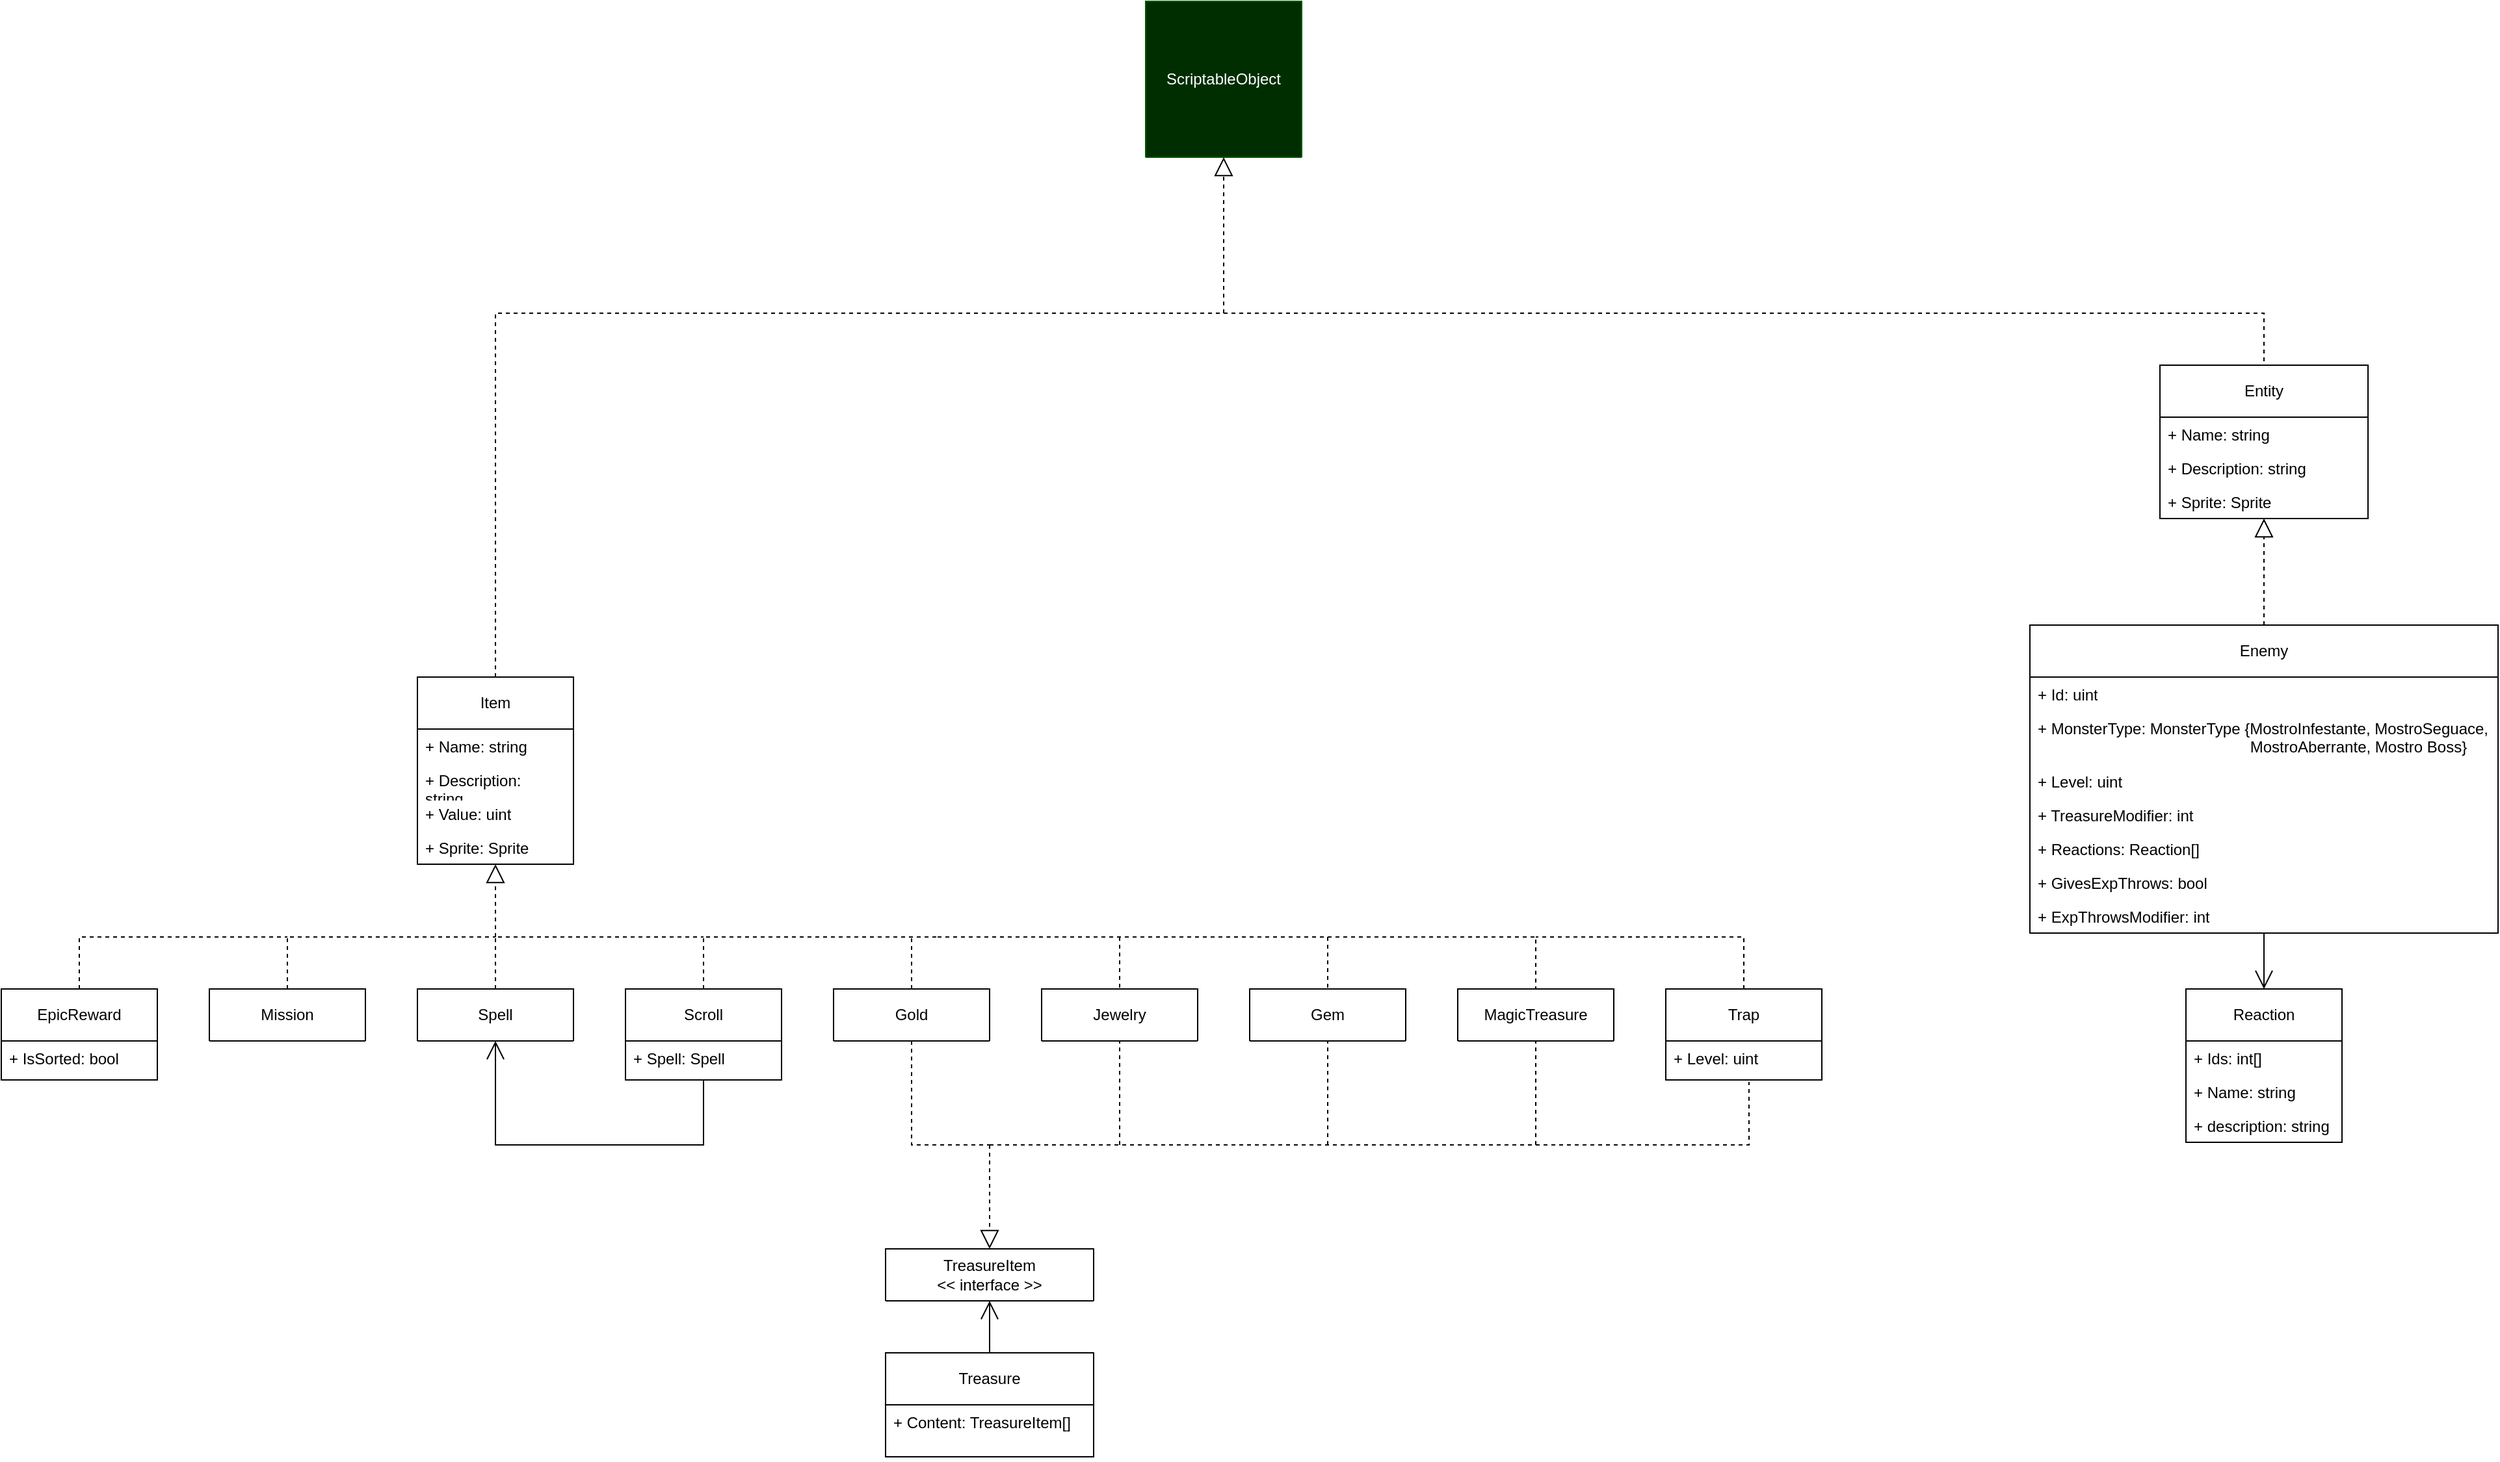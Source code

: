 <mxfile version="22.1.18" type="device">
  <diagram id="C5RBs43oDa-KdzZeNtuy" name="Page-1">
    <mxGraphModel dx="2193" dy="1845" grid="1" gridSize="10" guides="1" tooltips="1" connect="1" arrows="1" fold="1" page="0" pageScale="1" pageWidth="827" pageHeight="1169" math="0" shadow="0">
      <root>
        <mxCell id="WIyWlLk6GJQsqaUBKTNV-0" />
        <mxCell id="WIyWlLk6GJQsqaUBKTNV-1" parent="WIyWlLk6GJQsqaUBKTNV-0" />
        <mxCell id="hr4caHBQjQY3KebIRqXK-0" value="Item" style="swimlane;fontStyle=0;childLayout=stackLayout;horizontal=1;startSize=40;fillColor=none;horizontalStack=0;resizeParent=1;resizeParentMax=0;resizeLast=0;collapsible=1;marginBottom=0;whiteSpace=wrap;html=1;" parent="WIyWlLk6GJQsqaUBKTNV-1" vertex="1">
          <mxGeometry x="-80" y="80" width="120" height="144" as="geometry">
            <mxRectangle x="20" y="190" width="120" height="40" as="alternateBounds" />
          </mxGeometry>
        </mxCell>
        <mxCell id="hr4caHBQjQY3KebIRqXK-1" value="+ Name: string" style="text;strokeColor=none;fillColor=none;align=left;verticalAlign=top;spacingLeft=4;spacingRight=4;overflow=hidden;rotatable=0;points=[[0,0.5],[1,0.5]];portConstraint=eastwest;whiteSpace=wrap;html=1;" parent="hr4caHBQjQY3KebIRqXK-0" vertex="1">
          <mxGeometry y="40" width="120" height="26" as="geometry" />
        </mxCell>
        <mxCell id="hr4caHBQjQY3KebIRqXK-2" value="+ Description: string&lt;span style=&quot;white-space: pre;&quot;&gt;&#x9;&lt;/span&gt;" style="text;strokeColor=none;fillColor=none;align=left;verticalAlign=top;spacingLeft=4;spacingRight=4;overflow=hidden;rotatable=0;points=[[0,0.5],[1,0.5]];portConstraint=eastwest;whiteSpace=wrap;html=1;" parent="hr4caHBQjQY3KebIRqXK-0" vertex="1">
          <mxGeometry y="66" width="120" height="26" as="geometry" />
        </mxCell>
        <mxCell id="hr4caHBQjQY3KebIRqXK-3" value="+ Value: uint" style="text;strokeColor=none;fillColor=none;align=left;verticalAlign=top;spacingLeft=4;spacingRight=4;overflow=hidden;rotatable=0;points=[[0,0.5],[1,0.5]];portConstraint=eastwest;whiteSpace=wrap;html=1;" parent="hr4caHBQjQY3KebIRqXK-0" vertex="1">
          <mxGeometry y="92" width="120" height="26" as="geometry" />
        </mxCell>
        <mxCell id="hr4caHBQjQY3KebIRqXK-61" value="+ Sprite: Sprite" style="text;strokeColor=none;fillColor=none;align=left;verticalAlign=top;spacingLeft=4;spacingRight=4;overflow=hidden;rotatable=0;points=[[0,0.5],[1,0.5]];portConstraint=eastwest;whiteSpace=wrap;html=1;" parent="hr4caHBQjQY3KebIRqXK-0" vertex="1">
          <mxGeometry y="118" width="120" height="26" as="geometry" />
        </mxCell>
        <mxCell id="hr4caHBQjQY3KebIRqXK-4" value="Gold" style="swimlane;fontStyle=0;childLayout=stackLayout;horizontal=1;startSize=104;fillColor=none;horizontalStack=0;resizeParent=1;resizeParentMax=0;resizeLast=0;collapsible=1;marginBottom=0;whiteSpace=wrap;html=1;" parent="WIyWlLk6GJQsqaUBKTNV-1" vertex="1">
          <mxGeometry x="240" y="320" width="120" height="40" as="geometry" />
        </mxCell>
        <mxCell id="hr4caHBQjQY3KebIRqXK-8" value="Scroll" style="swimlane;fontStyle=0;childLayout=stackLayout;horizontal=1;startSize=40;fillColor=none;horizontalStack=0;resizeParent=1;resizeParentMax=0;resizeLast=0;collapsible=1;marginBottom=0;whiteSpace=wrap;html=1;" parent="WIyWlLk6GJQsqaUBKTNV-1" vertex="1">
          <mxGeometry x="80" y="320" width="120" height="70" as="geometry" />
        </mxCell>
        <mxCell id="hr4caHBQjQY3KebIRqXK-9" value="+ Spell: Spell" style="text;strokeColor=none;fillColor=none;align=left;verticalAlign=top;spacingLeft=4;spacingRight=4;overflow=hidden;rotatable=0;points=[[0,0.5],[1,0.5]];portConstraint=eastwest;whiteSpace=wrap;html=1;" parent="hr4caHBQjQY3KebIRqXK-8" vertex="1">
          <mxGeometry y="40" width="120" height="30" as="geometry" />
        </mxCell>
        <mxCell id="hr4caHBQjQY3KebIRqXK-12" value="Jewelry" style="swimlane;fontStyle=0;childLayout=stackLayout;horizontal=1;startSize=104;fillColor=none;horizontalStack=0;resizeParent=1;resizeParentMax=0;resizeLast=0;collapsible=1;marginBottom=0;whiteSpace=wrap;html=1;" parent="WIyWlLk6GJQsqaUBKTNV-1" vertex="1">
          <mxGeometry x="400" y="320" width="120" height="40" as="geometry" />
        </mxCell>
        <mxCell id="hr4caHBQjQY3KebIRqXK-20" value="Gem" style="swimlane;fontStyle=0;childLayout=stackLayout;horizontal=1;startSize=104;fillColor=none;horizontalStack=0;resizeParent=1;resizeParentMax=0;resizeLast=0;collapsible=1;marginBottom=0;whiteSpace=wrap;html=1;" parent="WIyWlLk6GJQsqaUBKTNV-1" vertex="1">
          <mxGeometry x="560" y="320" width="120" height="40" as="geometry" />
        </mxCell>
        <mxCell id="hr4caHBQjQY3KebIRqXK-21" value="MagicTreasure" style="swimlane;fontStyle=0;childLayout=stackLayout;horizontal=1;startSize=118;fillColor=none;horizontalStack=0;resizeParent=1;resizeParentMax=0;resizeLast=0;collapsible=1;marginBottom=0;whiteSpace=wrap;html=1;" parent="WIyWlLk6GJQsqaUBKTNV-1" vertex="1">
          <mxGeometry x="720" y="320" width="120" height="40" as="geometry" />
        </mxCell>
        <mxCell id="hr4caHBQjQY3KebIRqXK-26" value="" style="endArrow=none;html=1;rounded=0;exitX=0.5;exitY=0;exitDx=0;exitDy=0;dashed=1;" parent="WIyWlLk6GJQsqaUBKTNV-1" source="hr4caHBQjQY3KebIRqXK-8" edge="1">
          <mxGeometry width="50" height="50" relative="1" as="geometry">
            <mxPoint x="370" y="300" as="sourcePoint" />
            <mxPoint x="320" y="280" as="targetPoint" />
            <Array as="points">
              <mxPoint x="140" y="280" />
            </Array>
          </mxGeometry>
        </mxCell>
        <mxCell id="hr4caHBQjQY3KebIRqXK-27" value="" style="endArrow=none;html=1;rounded=0;entryX=0.5;entryY=0;entryDx=0;entryDy=0;dashed=1;" parent="WIyWlLk6GJQsqaUBKTNV-1" target="hr4caHBQjQY3KebIRqXK-21" edge="1">
          <mxGeometry width="50" height="50" relative="1" as="geometry">
            <mxPoint x="320" y="280" as="sourcePoint" />
            <mxPoint x="540" y="400" as="targetPoint" />
            <Array as="points">
              <mxPoint x="780" y="280" />
            </Array>
          </mxGeometry>
        </mxCell>
        <mxCell id="hr4caHBQjQY3KebIRqXK-28" value="" style="endArrow=none;html=1;rounded=0;entryX=0.5;entryY=0;entryDx=0;entryDy=0;dashed=1;" parent="WIyWlLk6GJQsqaUBKTNV-1" target="hr4caHBQjQY3KebIRqXK-12" edge="1">
          <mxGeometry width="50" height="50" relative="1" as="geometry">
            <mxPoint x="460" y="280" as="sourcePoint" />
            <mxPoint x="490" y="390" as="targetPoint" />
          </mxGeometry>
        </mxCell>
        <mxCell id="hr4caHBQjQY3KebIRqXK-29" value="" style="endArrow=none;html=1;rounded=0;entryX=0.5;entryY=0;entryDx=0;entryDy=0;dashed=1;" parent="WIyWlLk6GJQsqaUBKTNV-1" target="hr4caHBQjQY3KebIRqXK-20" edge="1">
          <mxGeometry width="50" height="50" relative="1" as="geometry">
            <mxPoint x="620" y="280" as="sourcePoint" />
            <mxPoint x="610" y="390" as="targetPoint" />
          </mxGeometry>
        </mxCell>
        <mxCell id="hr4caHBQjQY3KebIRqXK-30" value="Treasure" style="swimlane;fontStyle=0;childLayout=stackLayout;horizontal=1;startSize=40;fillColor=none;horizontalStack=0;resizeParent=1;resizeParentMax=0;resizeLast=0;collapsible=1;marginBottom=0;whiteSpace=wrap;html=1;" parent="WIyWlLk6GJQsqaUBKTNV-1" vertex="1">
          <mxGeometry x="280" y="600" width="160" height="80" as="geometry" />
        </mxCell>
        <mxCell id="hr4caHBQjQY3KebIRqXK-31" value="+ Content: TreasureItem[]" style="text;strokeColor=none;fillColor=none;align=left;verticalAlign=top;spacingLeft=4;spacingRight=4;overflow=hidden;rotatable=0;points=[[0,0.5],[1,0.5]];portConstraint=eastwest;whiteSpace=wrap;html=1;" parent="hr4caHBQjQY3KebIRqXK-30" vertex="1">
          <mxGeometry y="40" width="160" height="40" as="geometry" />
        </mxCell>
        <mxCell id="hr4caHBQjQY3KebIRqXK-34" value="" style="endArrow=open;endFill=1;endSize=12;html=1;rounded=0;exitX=0.5;exitY=0;exitDx=0;exitDy=0;" parent="WIyWlLk6GJQsqaUBKTNV-1" source="hr4caHBQjQY3KebIRqXK-30" target="nwda2v52jrtwHuTaS_CN-0" edge="1">
          <mxGeometry width="160" relative="1" as="geometry">
            <mxPoint x="40" y="680" as="sourcePoint" />
            <mxPoint x="190" y="700" as="targetPoint" />
          </mxGeometry>
        </mxCell>
        <mxCell id="hr4caHBQjQY3KebIRqXK-35" value="Spell" style="swimlane;fontStyle=0;childLayout=stackLayout;horizontal=1;startSize=104;fillColor=none;horizontalStack=0;resizeParent=1;resizeParentMax=0;resizeLast=0;collapsible=1;marginBottom=0;whiteSpace=wrap;html=1;" parent="WIyWlLk6GJQsqaUBKTNV-1" vertex="1">
          <mxGeometry x="-80" y="320" width="120" height="40" as="geometry" />
        </mxCell>
        <mxCell id="hr4caHBQjQY3KebIRqXK-40" value="" style="endArrow=none;html=1;rounded=0;exitX=0.5;exitY=0;exitDx=0;exitDy=0;dashed=1;" parent="WIyWlLk6GJQsqaUBKTNV-1" source="hr4caHBQjQY3KebIRqXK-35" edge="1">
          <mxGeometry width="50" height="50" relative="1" as="geometry">
            <mxPoint x="-100" y="280" as="sourcePoint" />
            <mxPoint x="140" y="280" as="targetPoint" />
            <Array as="points">
              <mxPoint x="-20" y="280" />
            </Array>
          </mxGeometry>
        </mxCell>
        <mxCell id="hr4caHBQjQY3KebIRqXK-41" value="" style="endArrow=open;endFill=1;endSize=12;html=1;rounded=0;entryX=0.5;entryY=1;entryDx=0;entryDy=0;" parent="WIyWlLk6GJQsqaUBKTNV-1" source="hr4caHBQjQY3KebIRqXK-9" target="hr4caHBQjQY3KebIRqXK-35" edge="1">
          <mxGeometry width="160" relative="1" as="geometry">
            <mxPoint x="330" y="420" as="sourcePoint" />
            <mxPoint x="130" y="470" as="targetPoint" />
            <Array as="points">
              <mxPoint x="140" y="440" />
              <mxPoint x="-20" y="440" />
            </Array>
          </mxGeometry>
        </mxCell>
        <mxCell id="hr4caHBQjQY3KebIRqXK-42" value="Trap" style="swimlane;fontStyle=0;childLayout=stackLayout;horizontal=1;startSize=40;fillColor=none;horizontalStack=0;resizeParent=1;resizeParentMax=0;resizeLast=0;collapsible=1;marginBottom=0;whiteSpace=wrap;html=1;" parent="WIyWlLk6GJQsqaUBKTNV-1" vertex="1">
          <mxGeometry x="880" y="320" width="120" height="70" as="geometry" />
        </mxCell>
        <mxCell id="hr4caHBQjQY3KebIRqXK-43" value="+ Level: uint" style="text;strokeColor=none;fillColor=none;align=left;verticalAlign=top;spacingLeft=4;spacingRight=4;overflow=hidden;rotatable=0;points=[[0,0.5],[1,0.5]];portConstraint=eastwest;whiteSpace=wrap;html=1;" parent="hr4caHBQjQY3KebIRqXK-42" vertex="1">
          <mxGeometry y="40" width="120" height="30" as="geometry" />
        </mxCell>
        <mxCell id="hr4caHBQjQY3KebIRqXK-46" value="" style="endArrow=none;html=1;rounded=0;exitX=0.5;exitY=0;exitDx=0;exitDy=0;dashed=1;" parent="WIyWlLk6GJQsqaUBKTNV-1" source="hr4caHBQjQY3KebIRqXK-42" edge="1">
          <mxGeometry width="50" height="50" relative="1" as="geometry">
            <mxPoint x="870" y="290" as="sourcePoint" />
            <mxPoint x="780" y="280" as="targetPoint" />
            <Array as="points">
              <mxPoint x="940" y="280" />
            </Array>
          </mxGeometry>
        </mxCell>
        <mxCell id="hr4caHBQjQY3KebIRqXK-47" value="Enemy" style="swimlane;fontStyle=0;childLayout=stackLayout;horizontal=1;startSize=40;fillColor=none;horizontalStack=0;resizeParent=1;resizeParentMax=0;resizeLast=0;collapsible=1;marginBottom=0;whiteSpace=wrap;html=1;" parent="WIyWlLk6GJQsqaUBKTNV-1" vertex="1">
          <mxGeometry x="1160" y="40" width="360" height="237" as="geometry" />
        </mxCell>
        <mxCell id="hr4caHBQjQY3KebIRqXK-51" value="+ Id: uint" style="text;strokeColor=none;fillColor=none;align=left;verticalAlign=top;spacingLeft=4;spacingRight=4;overflow=hidden;rotatable=0;points=[[0,0.5],[1,0.5]];portConstraint=eastwest;whiteSpace=wrap;html=1;" parent="hr4caHBQjQY3KebIRqXK-47" vertex="1">
          <mxGeometry y="40" width="360" height="26" as="geometry" />
        </mxCell>
        <mxCell id="hr4caHBQjQY3KebIRqXK-60" value="+ MonsterType: MonsterType {MostroInfestante, MostroSeguace, &lt;br&gt;&lt;span style=&quot;white-space: pre;&quot;&gt;&#x9;&lt;/span&gt;&lt;span style=&quot;white-space: pre;&quot;&gt;&#x9;&lt;/span&gt;&lt;span style=&quot;white-space: pre;&quot;&gt;&#x9;&lt;/span&gt;&lt;span style=&quot;white-space: pre;&quot;&gt;&#x9;&lt;/span&gt;&lt;span style=&quot;white-space: pre;&quot;&gt;&#x9;&lt;/span&gt;&lt;span style=&quot;white-space: pre;&quot;&gt;&#x9;&lt;/span&gt;&amp;nbsp;MostroAberrante, Mostro Boss}" style="text;strokeColor=none;fillColor=none;align=left;verticalAlign=top;spacingLeft=4;spacingRight=4;overflow=hidden;rotatable=0;points=[[0,0.5],[1,0.5]];portConstraint=eastwest;whiteSpace=wrap;html=1;" parent="hr4caHBQjQY3KebIRqXK-47" vertex="1">
          <mxGeometry y="66" width="360" height="41" as="geometry" />
        </mxCell>
        <mxCell id="hr4caHBQjQY3KebIRqXK-48" value="+ Level: uint" style="text;strokeColor=none;fillColor=none;align=left;verticalAlign=top;spacingLeft=4;spacingRight=4;overflow=hidden;rotatable=0;points=[[0,0.5],[1,0.5]];portConstraint=eastwest;whiteSpace=wrap;html=1;" parent="hr4caHBQjQY3KebIRqXK-47" vertex="1">
          <mxGeometry y="107" width="360" height="26" as="geometry" />
        </mxCell>
        <mxCell id="hr4caHBQjQY3KebIRqXK-52" value="+ TreasureModifier: int" style="text;strokeColor=none;fillColor=none;align=left;verticalAlign=top;spacingLeft=4;spacingRight=4;overflow=hidden;rotatable=0;points=[[0,0.5],[1,0.5]];portConstraint=eastwest;whiteSpace=wrap;html=1;" parent="hr4caHBQjQY3KebIRqXK-47" vertex="1">
          <mxGeometry y="133" width="360" height="26" as="geometry" />
        </mxCell>
        <mxCell id="hr4caHBQjQY3KebIRqXK-54" value="+ Reactions: Reaction[]" style="text;strokeColor=none;fillColor=none;align=left;verticalAlign=top;spacingLeft=4;spacingRight=4;overflow=hidden;rotatable=0;points=[[0,0.5],[1,0.5]];portConstraint=eastwest;whiteSpace=wrap;html=1;" parent="hr4caHBQjQY3KebIRqXK-47" vertex="1">
          <mxGeometry y="159" width="360" height="26" as="geometry" />
        </mxCell>
        <mxCell id="nwda2v52jrtwHuTaS_CN-11" value="+ GivesExpThrows: bool&amp;nbsp;" style="text;strokeColor=none;fillColor=none;align=left;verticalAlign=top;spacingLeft=4;spacingRight=4;overflow=hidden;rotatable=0;points=[[0,0.5],[1,0.5]];portConstraint=eastwest;whiteSpace=wrap;html=1;" parent="hr4caHBQjQY3KebIRqXK-47" vertex="1">
          <mxGeometry y="185" width="360" height="26" as="geometry" />
        </mxCell>
        <mxCell id="nwda2v52jrtwHuTaS_CN-12" value="+ ExpThrowsModifier: int" style="text;strokeColor=none;fillColor=none;align=left;verticalAlign=top;spacingLeft=4;spacingRight=4;overflow=hidden;rotatable=0;points=[[0,0.5],[1,0.5]];portConstraint=eastwest;whiteSpace=wrap;html=1;" parent="hr4caHBQjQY3KebIRqXK-47" vertex="1">
          <mxGeometry y="211" width="360" height="26" as="geometry" />
        </mxCell>
        <mxCell id="hr4caHBQjQY3KebIRqXK-55" value="Reaction" style="swimlane;fontStyle=0;childLayout=stackLayout;horizontal=1;startSize=40;fillColor=none;horizontalStack=0;resizeParent=1;resizeParentMax=0;resizeLast=0;collapsible=1;marginBottom=0;whiteSpace=wrap;html=1;" parent="WIyWlLk6GJQsqaUBKTNV-1" vertex="1">
          <mxGeometry x="1280" y="320" width="120" height="118" as="geometry" />
        </mxCell>
        <mxCell id="hr4caHBQjQY3KebIRqXK-56" value="+ Ids: int[]" style="text;strokeColor=none;fillColor=none;align=left;verticalAlign=top;spacingLeft=4;spacingRight=4;overflow=hidden;rotatable=0;points=[[0,0.5],[1,0.5]];portConstraint=eastwest;whiteSpace=wrap;html=1;" parent="hr4caHBQjQY3KebIRqXK-55" vertex="1">
          <mxGeometry y="40" width="120" height="26" as="geometry" />
        </mxCell>
        <mxCell id="hr4caHBQjQY3KebIRqXK-57" value="+ Name: string" style="text;strokeColor=none;fillColor=none;align=left;verticalAlign=top;spacingLeft=4;spacingRight=4;overflow=hidden;rotatable=0;points=[[0,0.5],[1,0.5]];portConstraint=eastwest;whiteSpace=wrap;html=1;" parent="hr4caHBQjQY3KebIRqXK-55" vertex="1">
          <mxGeometry y="66" width="120" height="26" as="geometry" />
        </mxCell>
        <mxCell id="hr4caHBQjQY3KebIRqXK-58" value="+ description: string" style="text;strokeColor=none;fillColor=none;align=left;verticalAlign=top;spacingLeft=4;spacingRight=4;overflow=hidden;rotatable=0;points=[[0,0.5],[1,0.5]];portConstraint=eastwest;whiteSpace=wrap;html=1;" parent="hr4caHBQjQY3KebIRqXK-55" vertex="1">
          <mxGeometry y="92" width="120" height="26" as="geometry" />
        </mxCell>
        <mxCell id="hr4caHBQjQY3KebIRqXK-59" value="" style="endArrow=open;endFill=1;endSize=12;html=1;rounded=0;" parent="WIyWlLk6GJQsqaUBKTNV-1" source="hr4caHBQjQY3KebIRqXK-47" target="hr4caHBQjQY3KebIRqXK-55" edge="1">
          <mxGeometry width="160" relative="1" as="geometry">
            <mxPoint x="1390" y="200" as="sourcePoint" />
            <mxPoint x="1550" y="200" as="targetPoint" />
          </mxGeometry>
        </mxCell>
        <mxCell id="nwda2v52jrtwHuTaS_CN-0" value="TreasureItem&lt;br&gt;&amp;lt;&amp;lt; interface &amp;gt;&amp;gt;" style="swimlane;fontStyle=0;childLayout=stackLayout;horizontal=1;startSize=118;fillColor=none;horizontalStack=0;resizeParent=1;resizeParentMax=0;resizeLast=0;collapsible=1;marginBottom=0;whiteSpace=wrap;html=1;" parent="WIyWlLk6GJQsqaUBKTNV-1" vertex="1">
          <mxGeometry x="280" y="520" width="160" height="40" as="geometry" />
        </mxCell>
        <mxCell id="nwda2v52jrtwHuTaS_CN-5" value="" style="endArrow=none;html=1;rounded=0;entryX=0.533;entryY=1.05;entryDx=0;entryDy=0;entryPerimeter=0;dashed=1;" parent="WIyWlLk6GJQsqaUBKTNV-1" target="hr4caHBQjQY3KebIRqXK-43" edge="1">
          <mxGeometry width="50" height="50" relative="1" as="geometry">
            <mxPoint x="360" y="440" as="sourcePoint" />
            <mxPoint x="640" y="470" as="targetPoint" />
            <Array as="points">
              <mxPoint x="944" y="440" />
            </Array>
          </mxGeometry>
        </mxCell>
        <mxCell id="nwda2v52jrtwHuTaS_CN-6" value="" style="endArrow=none;html=1;rounded=0;entryX=0.5;entryY=1;entryDx=0;entryDy=0;dashed=1;" parent="WIyWlLk6GJQsqaUBKTNV-1" target="hr4caHBQjQY3KebIRqXK-12" edge="1">
          <mxGeometry width="50" height="50" relative="1" as="geometry">
            <mxPoint x="460" y="440" as="sourcePoint" />
            <mxPoint x="640" y="470" as="targetPoint" />
          </mxGeometry>
        </mxCell>
        <mxCell id="nwda2v52jrtwHuTaS_CN-7" value="" style="endArrow=none;html=1;rounded=0;entryX=0.5;entryY=1;entryDx=0;entryDy=0;dashed=1;" parent="WIyWlLk6GJQsqaUBKTNV-1" target="hr4caHBQjQY3KebIRqXK-20" edge="1">
          <mxGeometry width="50" height="50" relative="1" as="geometry">
            <mxPoint x="620" y="440" as="sourcePoint" />
            <mxPoint x="640" y="470" as="targetPoint" />
          </mxGeometry>
        </mxCell>
        <mxCell id="nwda2v52jrtwHuTaS_CN-8" value="" style="endArrow=none;html=1;rounded=0;entryX=0.5;entryY=1;entryDx=0;entryDy=0;dashed=1;" parent="WIyWlLk6GJQsqaUBKTNV-1" target="hr4caHBQjQY3KebIRqXK-21" edge="1">
          <mxGeometry width="50" height="50" relative="1" as="geometry">
            <mxPoint x="780" y="440" as="sourcePoint" />
            <mxPoint x="640" y="470" as="targetPoint" />
          </mxGeometry>
        </mxCell>
        <mxCell id="nwda2v52jrtwHuTaS_CN-9" value="" style="endArrow=none;html=1;rounded=0;exitX=0.5;exitY=0;exitDx=0;exitDy=0;dashed=1;" parent="WIyWlLk6GJQsqaUBKTNV-1" source="hr4caHBQjQY3KebIRqXK-4" edge="1">
          <mxGeometry width="50" height="50" relative="1" as="geometry">
            <mxPoint x="460" y="410" as="sourcePoint" />
            <mxPoint x="300" y="280" as="targetPoint" />
          </mxGeometry>
        </mxCell>
        <mxCell id="nwda2v52jrtwHuTaS_CN-13" value="Entity" style="swimlane;fontStyle=0;childLayout=stackLayout;horizontal=1;startSize=40;fillColor=none;horizontalStack=0;resizeParent=1;resizeParentMax=0;resizeLast=0;collapsible=1;marginBottom=0;whiteSpace=wrap;html=1;" parent="WIyWlLk6GJQsqaUBKTNV-1" vertex="1">
          <mxGeometry x="1260" y="-160" width="160" height="118" as="geometry" />
        </mxCell>
        <mxCell id="nwda2v52jrtwHuTaS_CN-14" value="+ Name: string" style="text;strokeColor=none;fillColor=none;align=left;verticalAlign=top;spacingLeft=4;spacingRight=4;overflow=hidden;rotatable=0;points=[[0,0.5],[1,0.5]];portConstraint=eastwest;whiteSpace=wrap;html=1;" parent="nwda2v52jrtwHuTaS_CN-13" vertex="1">
          <mxGeometry y="40" width="160" height="26" as="geometry" />
        </mxCell>
        <mxCell id="nwda2v52jrtwHuTaS_CN-15" value="+ Description: string" style="text;strokeColor=none;fillColor=none;align=left;verticalAlign=top;spacingLeft=4;spacingRight=4;overflow=hidden;rotatable=0;points=[[0,0.5],[1,0.5]];portConstraint=eastwest;whiteSpace=wrap;html=1;" parent="nwda2v52jrtwHuTaS_CN-13" vertex="1">
          <mxGeometry y="66" width="160" height="26" as="geometry" />
        </mxCell>
        <mxCell id="nwda2v52jrtwHuTaS_CN-16" value="+ Sprite: Sprite" style="text;strokeColor=none;fillColor=none;align=left;verticalAlign=top;spacingLeft=4;spacingRight=4;overflow=hidden;rotatable=0;points=[[0,0.5],[1,0.5]];portConstraint=eastwest;whiteSpace=wrap;html=1;" parent="nwda2v52jrtwHuTaS_CN-13" vertex="1">
          <mxGeometry y="92" width="160" height="26" as="geometry" />
        </mxCell>
        <mxCell id="nwda2v52jrtwHuTaS_CN-17" value="" style="endArrow=block;dashed=1;endFill=0;endSize=12;html=1;rounded=0;" parent="WIyWlLk6GJQsqaUBKTNV-1" target="hr4caHBQjQY3KebIRqXK-0" edge="1">
          <mxGeometry width="160" relative="1" as="geometry">
            <mxPoint x="-20" y="280" as="sourcePoint" />
            <mxPoint x="350" y="300" as="targetPoint" />
          </mxGeometry>
        </mxCell>
        <mxCell id="nwda2v52jrtwHuTaS_CN-18" value="" style="endArrow=none;html=1;rounded=0;dashed=1;" parent="WIyWlLk6GJQsqaUBKTNV-1" source="hr4caHBQjQY3KebIRqXK-4" edge="1">
          <mxGeometry width="50" height="50" relative="1" as="geometry">
            <mxPoint x="250" y="320" as="sourcePoint" />
            <mxPoint x="360" y="440" as="targetPoint" />
            <Array as="points">
              <mxPoint x="300" y="440" />
            </Array>
          </mxGeometry>
        </mxCell>
        <mxCell id="nwda2v52jrtwHuTaS_CN-20" value="" style="endArrow=block;dashed=1;endFill=0;endSize=12;html=1;rounded=0;" parent="WIyWlLk6GJQsqaUBKTNV-1" target="nwda2v52jrtwHuTaS_CN-0" edge="1">
          <mxGeometry width="160" relative="1" as="geometry">
            <mxPoint x="360" y="440" as="sourcePoint" />
            <mxPoint x="570" y="470" as="targetPoint" />
          </mxGeometry>
        </mxCell>
        <mxCell id="nwda2v52jrtwHuTaS_CN-21" value="" style="endArrow=block;dashed=1;endFill=0;endSize=12;html=1;rounded=0;" parent="WIyWlLk6GJQsqaUBKTNV-1" source="hr4caHBQjQY3KebIRqXK-47" target="nwda2v52jrtwHuTaS_CN-13" edge="1">
          <mxGeometry width="160" relative="1" as="geometry">
            <mxPoint x="1230" y="-90" as="sourcePoint" />
            <mxPoint x="1390" y="-90" as="targetPoint" />
          </mxGeometry>
        </mxCell>
        <mxCell id="L_iUQDqEXSgo1vQgwNQz-5" value="ScriptableObject" style="swimlane;fontStyle=0;childLayout=stackLayout;horizontal=1;startSize=120;fillColor=#002E00;horizontalStack=0;resizeParent=1;resizeParentMax=0;resizeLast=0;collapsible=1;marginBottom=0;whiteSpace=wrap;html=1;fontColor=#ffffff;strokeColor=#005700;" parent="WIyWlLk6GJQsqaUBKTNV-1" vertex="1">
          <mxGeometry x="480" y="-440" width="120" height="120" as="geometry" />
        </mxCell>
        <mxCell id="L_iUQDqEXSgo1vQgwNQz-9" value="" style="endArrow=block;dashed=1;endFill=0;endSize=12;html=1;rounded=0;exitX=0.5;exitY=0;exitDx=0;exitDy=0;entryX=0.5;entryY=1;entryDx=0;entryDy=0;" parent="WIyWlLk6GJQsqaUBKTNV-1" source="hr4caHBQjQY3KebIRqXK-0" target="L_iUQDqEXSgo1vQgwNQz-5" edge="1">
          <mxGeometry width="160" relative="1" as="geometry">
            <mxPoint x="-20" y="50" as="sourcePoint" />
            <mxPoint x="140" y="50" as="targetPoint" />
            <Array as="points">
              <mxPoint x="-20" y="-200" />
              <mxPoint x="540" y="-200" />
            </Array>
          </mxGeometry>
        </mxCell>
        <mxCell id="L_iUQDqEXSgo1vQgwNQz-10" value="" style="endArrow=none;dashed=1;html=1;rounded=0;entryX=0.5;entryY=0;entryDx=0;entryDy=0;" parent="WIyWlLk6GJQsqaUBKTNV-1" target="nwda2v52jrtwHuTaS_CN-13" edge="1">
          <mxGeometry width="50" height="50" relative="1" as="geometry">
            <mxPoint x="540" y="-200" as="sourcePoint" />
            <mxPoint x="840" y="-210" as="targetPoint" />
            <Array as="points">
              <mxPoint x="1340" y="-200" />
            </Array>
          </mxGeometry>
        </mxCell>
        <mxCell id="j8Iz3mj2yvu3f5lBq5iC-4" value="Mission" style="swimlane;fontStyle=0;childLayout=stackLayout;horizontal=1;startSize=118;fillColor=none;horizontalStack=0;resizeParent=1;resizeParentMax=0;resizeLast=0;collapsible=1;marginBottom=0;whiteSpace=wrap;html=1;" vertex="1" parent="WIyWlLk6GJQsqaUBKTNV-1">
          <mxGeometry x="-240" y="320" width="120" height="40" as="geometry" />
        </mxCell>
        <mxCell id="j8Iz3mj2yvu3f5lBq5iC-8" value="" style="endArrow=none;dashed=1;html=1;rounded=0;exitX=0.5;exitY=0;exitDx=0;exitDy=0;" edge="1" parent="WIyWlLk6GJQsqaUBKTNV-1" source="j8Iz3mj2yvu3f5lBq5iC-4">
          <mxGeometry width="50" height="50" relative="1" as="geometry">
            <mxPoint x="410" y="240" as="sourcePoint" />
            <mxPoint x="-20" y="280" as="targetPoint" />
            <Array as="points">
              <mxPoint x="-180" y="280" />
            </Array>
          </mxGeometry>
        </mxCell>
        <mxCell id="j8Iz3mj2yvu3f5lBq5iC-9" value="EpicReward" style="swimlane;fontStyle=0;childLayout=stackLayout;horizontal=1;startSize=40;fillColor=none;horizontalStack=0;resizeParent=1;resizeParentMax=0;resizeLast=0;collapsible=1;marginBottom=0;whiteSpace=wrap;html=1;" vertex="1" parent="WIyWlLk6GJQsqaUBKTNV-1">
          <mxGeometry x="-400" y="320" width="120" height="70" as="geometry" />
        </mxCell>
        <mxCell id="j8Iz3mj2yvu3f5lBq5iC-10" value="+ IsSorted: bool" style="text;strokeColor=none;fillColor=none;align=left;verticalAlign=top;spacingLeft=4;spacingRight=4;overflow=hidden;rotatable=0;points=[[0,0.5],[1,0.5]];portConstraint=eastwest;whiteSpace=wrap;html=1;" vertex="1" parent="j8Iz3mj2yvu3f5lBq5iC-9">
          <mxGeometry y="40" width="120" height="30" as="geometry" />
        </mxCell>
        <mxCell id="j8Iz3mj2yvu3f5lBq5iC-11" value="" style="endArrow=none;dashed=1;html=1;rounded=0;exitX=0.5;exitY=0;exitDx=0;exitDy=0;" edge="1" parent="WIyWlLk6GJQsqaUBKTNV-1" source="j8Iz3mj2yvu3f5lBq5iC-9">
          <mxGeometry width="50" height="50" relative="1" as="geometry">
            <mxPoint x="-310" y="230" as="sourcePoint" />
            <mxPoint x="-180" y="280" as="targetPoint" />
            <Array as="points">
              <mxPoint x="-340" y="280" />
            </Array>
          </mxGeometry>
        </mxCell>
      </root>
    </mxGraphModel>
  </diagram>
</mxfile>
